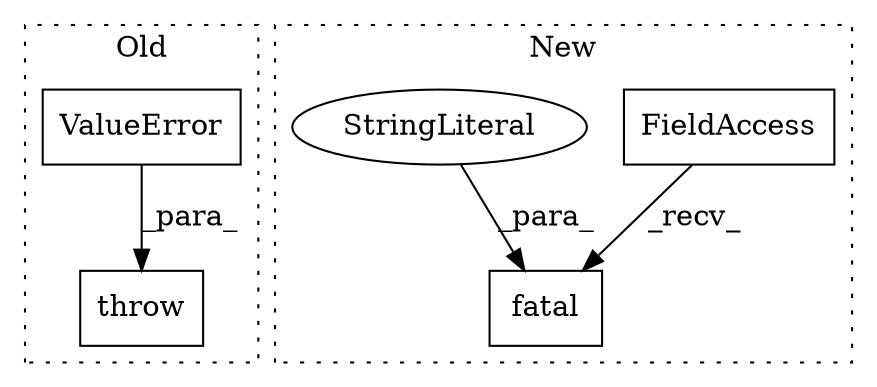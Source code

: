 digraph G {
subgraph cluster0 {
1 [label="ValueError" a="32" s="3788,3834" l="11,1" shape="box"];
3 [label="throw" a="53" s="3782" l="6" shape="box"];
label = "Old";
style="dotted";
}
subgraph cluster1 {
2 [label="fatal" a="32" s="4268,4304" l="6,1" shape="box"];
4 [label="FieldAccess" a="22" s="4249" l="18" shape="box"];
5 [label="StringLiteral" a="45" s="4274" l="19" shape="ellipse"];
label = "New";
style="dotted";
}
1 -> 3 [label="_para_"];
4 -> 2 [label="_recv_"];
5 -> 2 [label="_para_"];
}